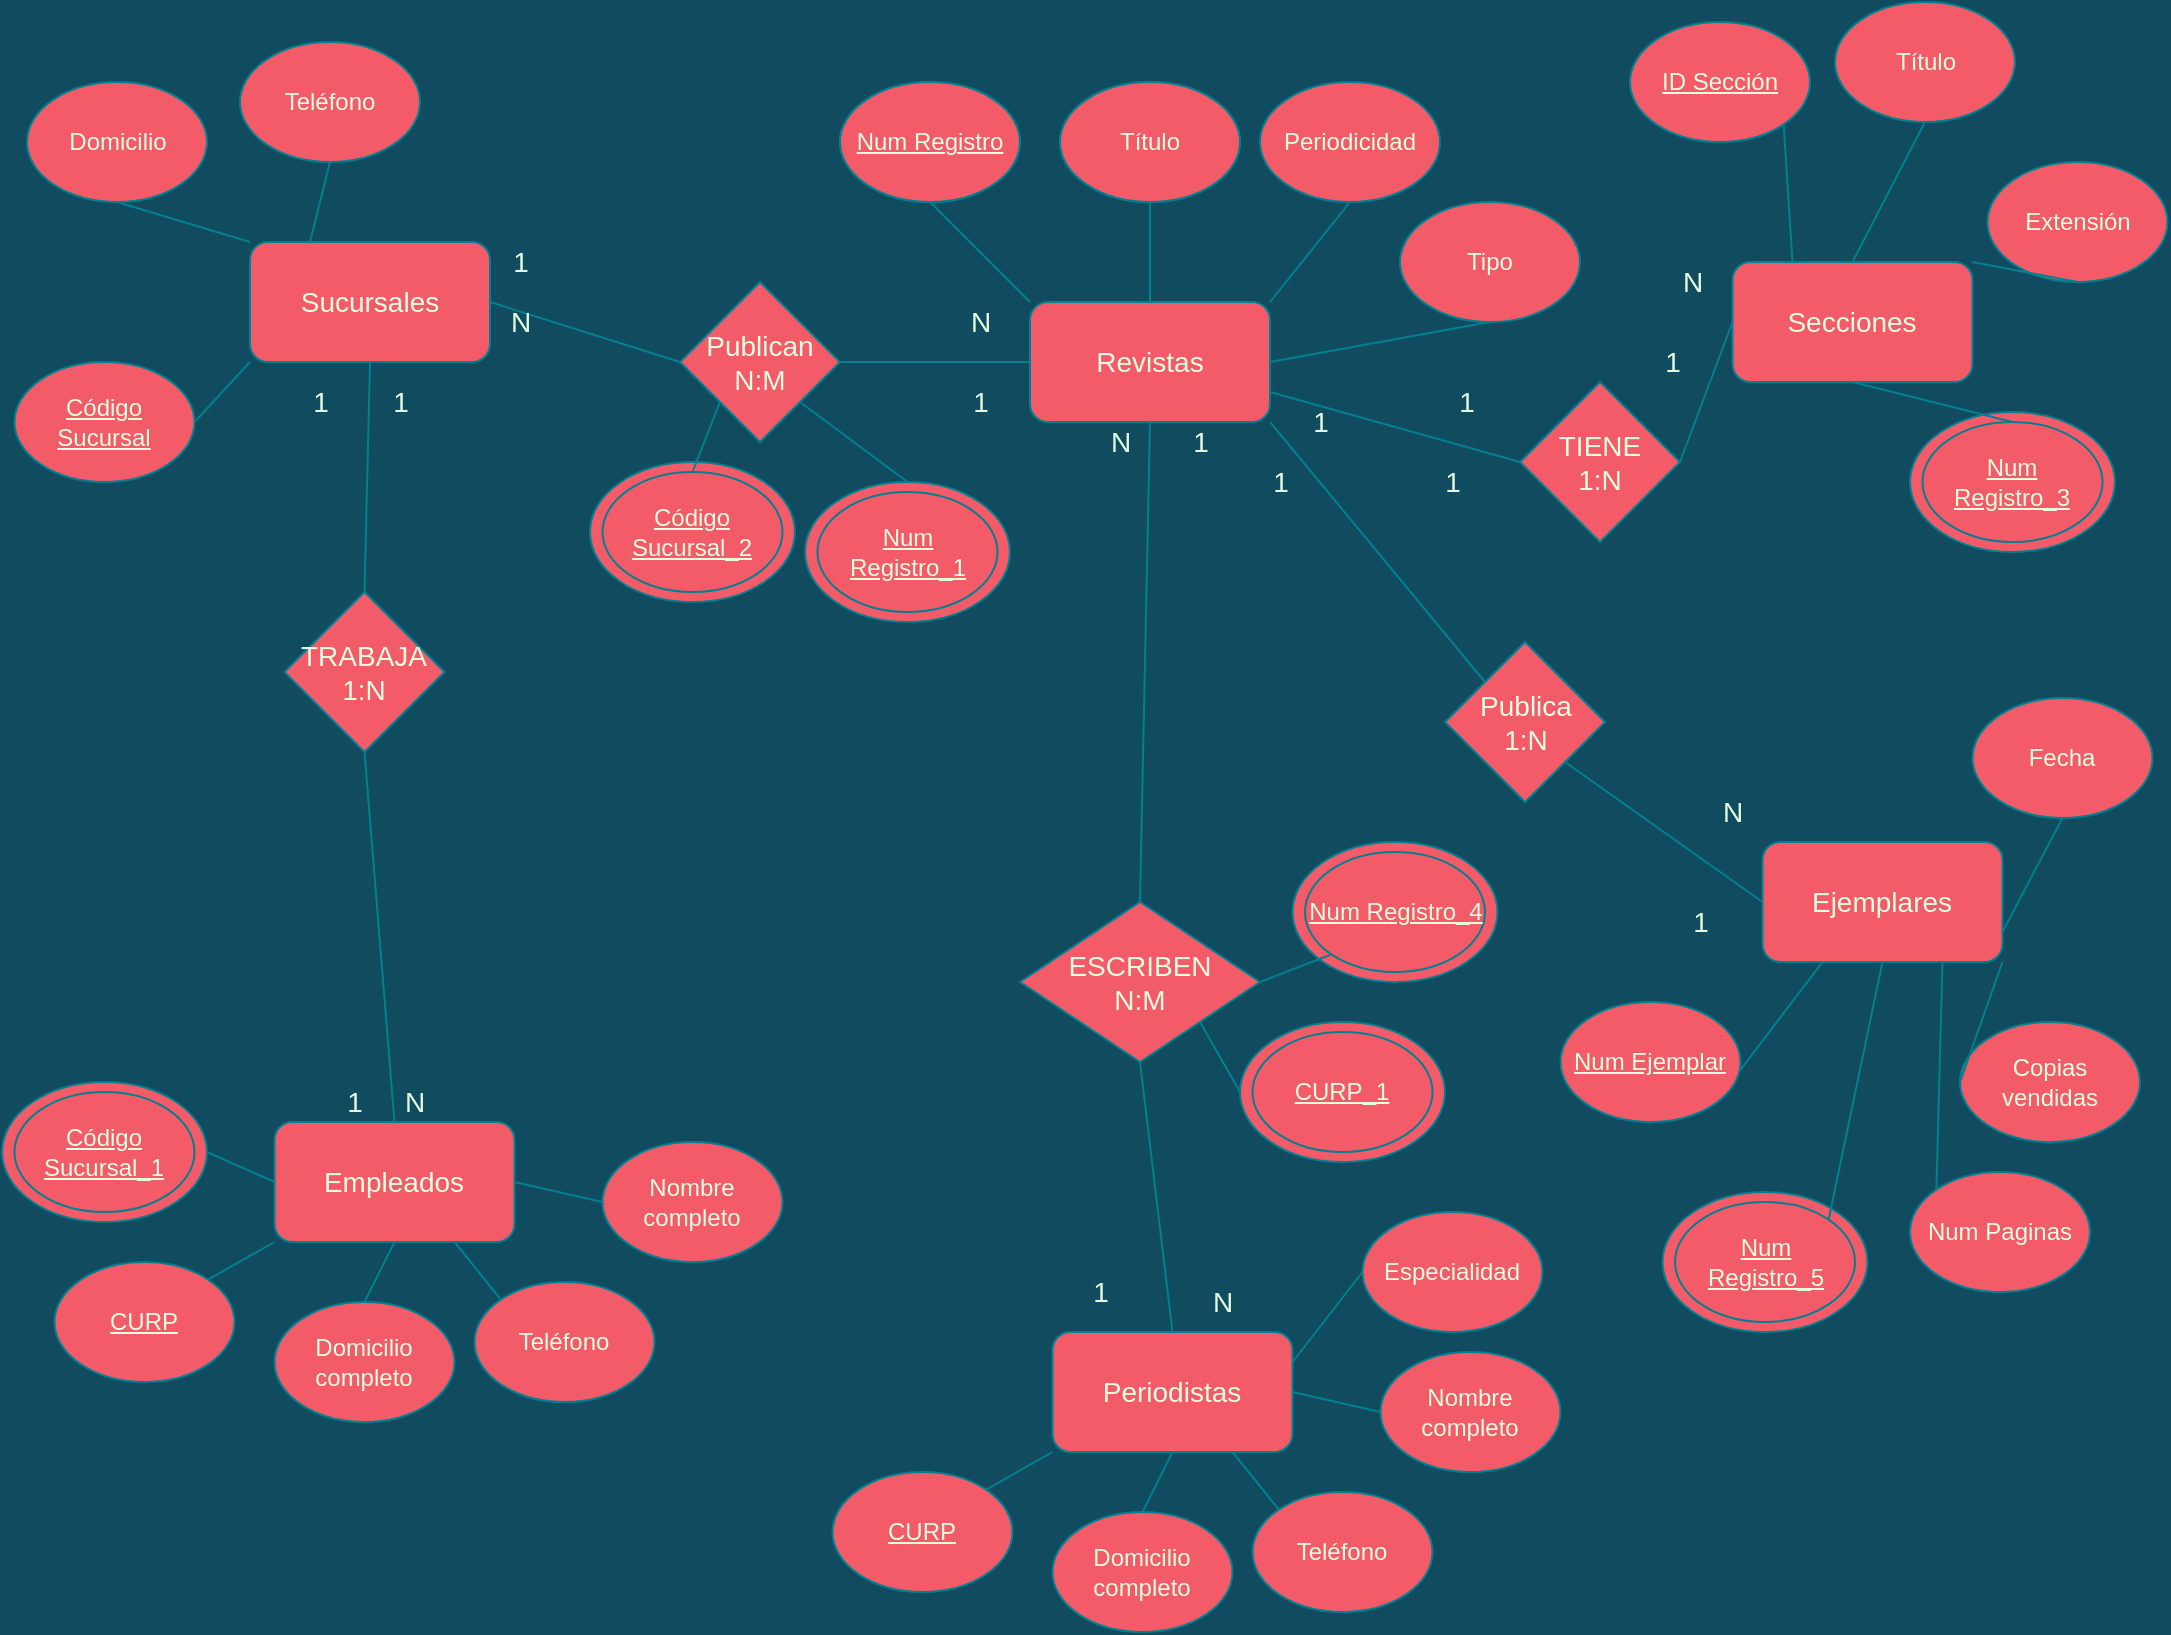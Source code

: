 <mxfile version="18.0.6" type="device"><diagram id="v_ofq_5l6EhMzVcD3pSw" name="Page-1"><mxGraphModel dx="708" dy="988" grid="0" gridSize="10" guides="1" tooltips="1" connect="1" arrows="1" fold="1" page="1" pageScale="1" pageWidth="1100" pageHeight="850" background="#114B5F" math="0" shadow="0"><root><mxCell id="0"/><mxCell id="1" parent="0"/><mxCell id="jrilUQFwjlwk8NZXgusd-9" value="&lt;font style=&quot;font-size: 14px;&quot;&gt;Sucursales&lt;br&gt;&lt;/font&gt;" style="rounded=1;whiteSpace=wrap;html=1;sketch=0;fontColor=#E4FDE1;strokeColor=#028090;fillColor=#F45B69;" parent="1" vertex="1"><mxGeometry x="135" y="140" width="120" height="60" as="geometry"/></mxCell><mxCell id="jrilUQFwjlwk8NZXgusd-10" value="Domicilio" style="ellipse;whiteSpace=wrap;html=1;rounded=0;sketch=0;fontColor=#E4FDE1;strokeColor=#028090;fillColor=#F45B69;" parent="1" vertex="1"><mxGeometry x="23.5" y="60" width="90" height="60" as="geometry"/></mxCell><mxCell id="jrilUQFwjlwk8NZXgusd-11" value="Teléfono" style="ellipse;whiteSpace=wrap;html=1;rounded=0;sketch=0;fontColor=#E4FDE1;strokeColor=#028090;fillColor=#F45B69;" parent="1" vertex="1"><mxGeometry x="130" y="40" width="90" height="60" as="geometry"/></mxCell><mxCell id="jrilUQFwjlwk8NZXgusd-12" value="&lt;u&gt;Código Sucursal&lt;/u&gt;" style="ellipse;whiteSpace=wrap;html=1;rounded=0;sketch=0;fontColor=#E4FDE1;strokeColor=#028090;fillColor=#F45B69;" parent="1" vertex="1"><mxGeometry x="17.25" y="200" width="90" height="60" as="geometry"/></mxCell><mxCell id="jrilUQFwjlwk8NZXgusd-13" value="" style="endArrow=none;html=1;rounded=1;sketch=0;fontSize=14;fontColor=#E4FDE1;strokeColor=#028090;fillColor=#F45B69;curved=0;entryX=0.5;entryY=1;entryDx=0;entryDy=0;exitX=0;exitY=0;exitDx=0;exitDy=0;labelBackgroundColor=#114B5F;" parent="1" source="jrilUQFwjlwk8NZXgusd-9" target="jrilUQFwjlwk8NZXgusd-10" edge="1"><mxGeometry width="50" height="50" relative="1" as="geometry"><mxPoint x="360" y="360" as="sourcePoint"/><mxPoint x="410" y="310" as="targetPoint"/></mxGeometry></mxCell><mxCell id="jrilUQFwjlwk8NZXgusd-14" value="" style="endArrow=none;html=1;rounded=1;sketch=0;fontSize=14;fontColor=#E4FDE1;strokeColor=#028090;fillColor=#F45B69;curved=0;entryX=0.5;entryY=1;entryDx=0;entryDy=0;exitX=0.25;exitY=0;exitDx=0;exitDy=0;labelBackgroundColor=#114B5F;" parent="1" source="jrilUQFwjlwk8NZXgusd-9" target="jrilUQFwjlwk8NZXgusd-11" edge="1"><mxGeometry width="50" height="50" relative="1" as="geometry"><mxPoint x="360" y="360" as="sourcePoint"/><mxPoint x="410" y="310" as="targetPoint"/></mxGeometry></mxCell><mxCell id="jrilUQFwjlwk8NZXgusd-15" value="" style="endArrow=none;html=1;rounded=1;sketch=0;fontSize=14;fontColor=#E4FDE1;strokeColor=#028090;fillColor=#F45B69;curved=0;entryX=1;entryY=0.5;entryDx=0;entryDy=0;exitX=0;exitY=1;exitDx=0;exitDy=0;labelBackgroundColor=#114B5F;" parent="1" source="jrilUQFwjlwk8NZXgusd-9" target="jrilUQFwjlwk8NZXgusd-12" edge="1"><mxGeometry width="50" height="50" relative="1" as="geometry"><mxPoint x="360" y="360" as="sourcePoint"/><mxPoint x="410" y="310" as="targetPoint"/></mxGeometry></mxCell><mxCell id="jrilUQFwjlwk8NZXgusd-17" value="&lt;font style=&quot;font-size: 14px;&quot;&gt;Empleados&lt;/font&gt;" style="rounded=1;whiteSpace=wrap;html=1;sketch=0;fontColor=#E4FDE1;strokeColor=#028090;fillColor=#F45B69;" parent="1" vertex="1"><mxGeometry x="147.25" y="580" width="120" height="60" as="geometry"/></mxCell><mxCell id="jrilUQFwjlwk8NZXgusd-20" value="Nombre completo" style="ellipse;whiteSpace=wrap;html=1;rounded=0;sketch=0;fontColor=#E4FDE1;strokeColor=#028090;fillColor=#F45B69;" parent="1" vertex="1"><mxGeometry x="311.25" y="590" width="90" height="60" as="geometry"/></mxCell><mxCell id="jrilUQFwjlwk8NZXgusd-21" value="&lt;u&gt;CURP&lt;/u&gt;" style="ellipse;whiteSpace=wrap;html=1;rounded=0;sketch=0;fontColor=#E4FDE1;strokeColor=#028090;fillColor=#F45B69;" parent="1" vertex="1"><mxGeometry x="37.25" y="650" width="90" height="60" as="geometry"/></mxCell><mxCell id="jrilUQFwjlwk8NZXgusd-22" value="Domicilio completo" style="ellipse;whiteSpace=wrap;html=1;rounded=0;sketch=0;fontColor=#E4FDE1;strokeColor=#028090;fillColor=#F45B69;" parent="1" vertex="1"><mxGeometry x="147.25" y="670" width="90" height="60" as="geometry"/></mxCell><mxCell id="jrilUQFwjlwk8NZXgusd-26" value="Teléfono" style="ellipse;whiteSpace=wrap;html=1;rounded=0;sketch=0;fontColor=#E4FDE1;strokeColor=#028090;fillColor=#F45B69;" parent="1" vertex="1"><mxGeometry x="247.25" y="660" width="90" height="60" as="geometry"/></mxCell><mxCell id="jrilUQFwjlwk8NZXgusd-28" value="&lt;font style=&quot;font-size: 14px;&quot;&gt;Revistas&lt;/font&gt;" style="rounded=1;whiteSpace=wrap;html=1;sketch=0;fontColor=#E4FDE1;strokeColor=#028090;fillColor=#F45B69;" parent="1" vertex="1"><mxGeometry x="525" y="170" width="120" height="60" as="geometry"/></mxCell><mxCell id="jrilUQFwjlwk8NZXgusd-29" value="Domicilio" style="ellipse;whiteSpace=wrap;html=1;rounded=0;sketch=0;fontColor=#E4FDE1;strokeColor=#028090;fillColor=#F45B69;" parent="1" vertex="1"><mxGeometry x="540" y="60" width="90" height="60" as="geometry"/></mxCell><mxCell id="jrilUQFwjlwk8NZXgusd-30" value="Periodicidad" style="ellipse;whiteSpace=wrap;html=1;rounded=0;sketch=0;fontColor=#E4FDE1;strokeColor=#028090;fillColor=#F45B69;" parent="1" vertex="1"><mxGeometry x="640" y="60" width="90" height="60" as="geometry"/></mxCell><mxCell id="jrilUQFwjlwk8NZXgusd-31" value="&lt;u&gt;Código Sucursal&lt;/u&gt;" style="ellipse;whiteSpace=wrap;html=1;rounded=0;sketch=0;fontColor=#E4FDE1;strokeColor=#028090;fillColor=#F45B69;" parent="1" vertex="1"><mxGeometry x="430" y="60" width="90" height="60" as="geometry"/></mxCell><mxCell id="jrilUQFwjlwk8NZXgusd-32" value="" style="endArrow=none;html=1;rounded=1;sketch=0;fontSize=14;fontColor=#E4FDE1;strokeColor=#028090;fillColor=#F45B69;curved=0;entryX=0.5;entryY=1;entryDx=0;entryDy=0;exitX=0.5;exitY=0;exitDx=0;exitDy=0;labelBackgroundColor=#114B5F;" parent="1" source="jrilUQFwjlwk8NZXgusd-28" target="jrilUQFwjlwk8NZXgusd-29" edge="1"><mxGeometry width="50" height="50" relative="1" as="geometry"><mxPoint x="730" y="360" as="sourcePoint"/><mxPoint x="780" y="310" as="targetPoint"/></mxGeometry></mxCell><mxCell id="jrilUQFwjlwk8NZXgusd-33" value="" style="endArrow=none;html=1;rounded=1;sketch=0;fontSize=14;fontColor=#E4FDE1;strokeColor=#028090;fillColor=#F45B69;curved=0;entryX=0.5;entryY=1;entryDx=0;entryDy=0;exitX=1;exitY=0;exitDx=0;exitDy=0;labelBackgroundColor=#114B5F;" parent="1" source="jrilUQFwjlwk8NZXgusd-28" target="jrilUQFwjlwk8NZXgusd-30" edge="1"><mxGeometry width="50" height="50" relative="1" as="geometry"><mxPoint x="730" y="360" as="sourcePoint"/><mxPoint x="780" y="310" as="targetPoint"/></mxGeometry></mxCell><mxCell id="jrilUQFwjlwk8NZXgusd-34" value="" style="endArrow=none;html=1;rounded=1;sketch=0;fontSize=14;fontColor=#E4FDE1;strokeColor=#028090;fillColor=#F45B69;curved=0;entryX=0.5;entryY=1;entryDx=0;entryDy=0;exitX=0;exitY=0;exitDx=0;exitDy=0;labelBackgroundColor=#114B5F;" parent="1" source="jrilUQFwjlwk8NZXgusd-28" target="jrilUQFwjlwk8NZXgusd-31" edge="1"><mxGeometry width="50" height="50" relative="1" as="geometry"><mxPoint x="730" y="360" as="sourcePoint"/><mxPoint x="780" y="310" as="targetPoint"/></mxGeometry></mxCell><mxCell id="jrilUQFwjlwk8NZXgusd-35" value="&lt;u&gt;Num Registro&lt;/u&gt;" style="ellipse;whiteSpace=wrap;html=1;rounded=0;sketch=0;fontColor=#E4FDE1;strokeColor=#028090;fillColor=#F45B69;" parent="1" vertex="1"><mxGeometry x="430" y="60" width="90" height="60" as="geometry"/></mxCell><mxCell id="jrilUQFwjlwk8NZXgusd-36" value="Título" style="ellipse;whiteSpace=wrap;html=1;rounded=0;sketch=0;fontColor=#E4FDE1;strokeColor=#028090;fillColor=#F45B69;" parent="1" vertex="1"><mxGeometry x="540" y="60" width="90" height="60" as="geometry"/></mxCell><mxCell id="jrilUQFwjlwk8NZXgusd-37" value="Tipo" style="ellipse;whiteSpace=wrap;html=1;rounded=0;sketch=0;fontColor=#E4FDE1;strokeColor=#028090;fillColor=#F45B69;" parent="1" vertex="1"><mxGeometry x="710" y="120" width="90" height="60" as="geometry"/></mxCell><mxCell id="jrilUQFwjlwk8NZXgusd-38" value="" style="endArrow=none;html=1;rounded=1;sketch=0;fontSize=14;fontColor=#E4FDE1;strokeColor=#028090;fillColor=#F45B69;curved=0;entryX=0.5;entryY=1;entryDx=0;entryDy=0;exitX=1;exitY=0.5;exitDx=0;exitDy=0;labelBackgroundColor=#114B5F;" parent="1" source="jrilUQFwjlwk8NZXgusd-28" target="jrilUQFwjlwk8NZXgusd-37" edge="1"><mxGeometry width="50" height="50" relative="1" as="geometry"><mxPoint x="715" y="240" as="sourcePoint"/><mxPoint x="850" y="380" as="targetPoint"/></mxGeometry></mxCell><mxCell id="jrilUQFwjlwk8NZXgusd-39" value="" style="ellipse;whiteSpace=wrap;html=1;rounded=0;sketch=0;fontSize=14;fontColor=#E4FDE1;strokeColor=#028090;fillColor=#F45B69;" parent="1" vertex="1"><mxGeometry x="11" y="560" width="102.5" height="70" as="geometry"/></mxCell><mxCell id="jrilUQFwjlwk8NZXgusd-27" value="&lt;u&gt;Código Sucursal_1&lt;/u&gt;" style="ellipse;whiteSpace=wrap;html=1;rounded=0;sketch=0;fontColor=#E4FDE1;strokeColor=#028090;fillColor=#F45B69;" parent="1" vertex="1"><mxGeometry x="17.25" y="565" width="90" height="60" as="geometry"/></mxCell><mxCell id="jrilUQFwjlwk8NZXgusd-40" value="" style="endArrow=none;html=1;rounded=1;sketch=0;fontSize=14;fontColor=#E4FDE1;strokeColor=#028090;fillColor=#F45B69;curved=0;entryX=0.5;entryY=1;entryDx=0;entryDy=0;exitX=0.5;exitY=0;exitDx=0;exitDy=0;startArrow=none;labelBackgroundColor=#114B5F;" parent="1" source="jrilUQFwjlwk8NZXgusd-128" target="jrilUQFwjlwk8NZXgusd-9" edge="1"><mxGeometry width="50" height="50" relative="1" as="geometry"><mxPoint x="220" y="310" as="sourcePoint"/><mxPoint x="410" y="370" as="targetPoint"/></mxGeometry></mxCell><mxCell id="jrilUQFwjlwk8NZXgusd-50" value="" style="endArrow=none;html=1;rounded=1;sketch=0;fontSize=14;fontColor=#E4FDE1;strokeColor=#028090;fillColor=#F45B69;curved=0;entryX=1;entryY=0.5;entryDx=0;entryDy=0;exitX=0;exitY=0.5;exitDx=0;exitDy=0;startArrow=none;labelBackgroundColor=#114B5F;" parent="1" source="jrilUQFwjlwk8NZXgusd-129" target="jrilUQFwjlwk8NZXgusd-9" edge="1"><mxGeometry width="50" height="50" relative="1" as="geometry"><mxPoint x="360" y="200" as="sourcePoint"/><mxPoint x="390" y="105" as="targetPoint"/></mxGeometry></mxCell><mxCell id="jrilUQFwjlwk8NZXgusd-52" value="" style="endArrow=none;html=1;rounded=1;sketch=0;fontSize=14;fontColor=#E4FDE1;strokeColor=#028090;fillColor=#F45B69;curved=0;entryX=0.5;entryY=1;entryDx=0;entryDy=0;exitX=0;exitY=0.5;exitDx=0;exitDy=0;startArrow=none;labelBackgroundColor=#114B5F;" parent="1" source="jrilUQFwjlwk8NZXgusd-146" target="jrilUQFwjlwk8NZXgusd-28" edge="1"><mxGeometry width="50" height="50" relative="1" as="geometry"><mxPoint x="625" y="350.0" as="sourcePoint"/><mxPoint x="480.0" y="385" as="targetPoint"/></mxGeometry></mxCell><mxCell id="jrilUQFwjlwk8NZXgusd-63" value="" style="endArrow=none;html=1;rounded=1;sketch=0;fontSize=14;fontColor=#E4FDE1;strokeColor=#028090;fillColor=#F45B69;curved=0;exitX=1;exitY=0.5;exitDx=0;exitDy=0;entryX=0;entryY=0.5;entryDx=0;entryDy=0;labelBackgroundColor=#114B5F;" parent="1" source="jrilUQFwjlwk8NZXgusd-39" target="jrilUQFwjlwk8NZXgusd-17" edge="1"><mxGeometry width="50" height="50" relative="1" as="geometry"><mxPoint x="347.25" y="580" as="sourcePoint"/><mxPoint x="397.25" y="530" as="targetPoint"/></mxGeometry></mxCell><mxCell id="jrilUQFwjlwk8NZXgusd-64" value="" style="endArrow=none;html=1;rounded=1;sketch=0;fontSize=14;fontColor=#E4FDE1;strokeColor=#028090;fillColor=#F45B69;curved=0;entryX=0;entryY=1;entryDx=0;entryDy=0;exitX=1;exitY=0;exitDx=0;exitDy=0;labelBackgroundColor=#114B5F;" parent="1" source="jrilUQFwjlwk8NZXgusd-21" target="jrilUQFwjlwk8NZXgusd-17" edge="1"><mxGeometry width="50" height="50" relative="1" as="geometry"><mxPoint x="347.25" y="580" as="sourcePoint"/><mxPoint x="397.25" y="530" as="targetPoint"/></mxGeometry></mxCell><mxCell id="jrilUQFwjlwk8NZXgusd-65" value="" style="endArrow=none;html=1;rounded=1;sketch=0;fontSize=14;fontColor=#E4FDE1;strokeColor=#028090;fillColor=#F45B69;curved=0;entryX=0.5;entryY=1;entryDx=0;entryDy=0;exitX=0.5;exitY=0;exitDx=0;exitDy=0;labelBackgroundColor=#114B5F;" parent="1" source="jrilUQFwjlwk8NZXgusd-22" target="jrilUQFwjlwk8NZXgusd-17" edge="1"><mxGeometry width="50" height="50" relative="1" as="geometry"><mxPoint x="347.25" y="580" as="sourcePoint"/><mxPoint x="397.25" y="530" as="targetPoint"/></mxGeometry></mxCell><mxCell id="jrilUQFwjlwk8NZXgusd-66" value="" style="endArrow=none;html=1;rounded=1;sketch=0;fontSize=14;fontColor=#E4FDE1;strokeColor=#028090;fillColor=#F45B69;curved=0;entryX=1;entryY=0.5;entryDx=0;entryDy=0;exitX=0;exitY=0.5;exitDx=0;exitDy=0;labelBackgroundColor=#114B5F;" parent="1" source="jrilUQFwjlwk8NZXgusd-20" target="jrilUQFwjlwk8NZXgusd-17" edge="1"><mxGeometry width="50" height="50" relative="1" as="geometry"><mxPoint x="347.25" y="580" as="sourcePoint"/><mxPoint x="397.25" y="530" as="targetPoint"/></mxGeometry></mxCell><mxCell id="jrilUQFwjlwk8NZXgusd-67" value="" style="endArrow=none;html=1;rounded=1;sketch=0;fontSize=14;fontColor=#E4FDE1;strokeColor=#028090;fillColor=#F45B69;curved=0;exitX=0.75;exitY=1;exitDx=0;exitDy=0;entryX=0;entryY=0;entryDx=0;entryDy=0;labelBackgroundColor=#114B5F;" parent="1" source="jrilUQFwjlwk8NZXgusd-17" target="jrilUQFwjlwk8NZXgusd-26" edge="1"><mxGeometry width="50" height="50" relative="1" as="geometry"><mxPoint x="347.25" y="580" as="sourcePoint"/><mxPoint x="397.25" y="530" as="targetPoint"/></mxGeometry></mxCell><mxCell id="jrilUQFwjlwk8NZXgusd-68" value="&lt;font style=&quot;font-size: 14px;&quot;&gt;Periodistas&lt;/font&gt;" style="rounded=1;whiteSpace=wrap;html=1;sketch=0;fontColor=#E4FDE1;strokeColor=#028090;fillColor=#F45B69;" parent="1" vertex="1"><mxGeometry x="536.25" y="685" width="120" height="60" as="geometry"/></mxCell><mxCell id="jrilUQFwjlwk8NZXgusd-69" value="Nombre completo" style="ellipse;whiteSpace=wrap;html=1;rounded=0;sketch=0;fontColor=#E4FDE1;strokeColor=#028090;fillColor=#F45B69;" parent="1" vertex="1"><mxGeometry x="700.25" y="695" width="90" height="60" as="geometry"/></mxCell><mxCell id="jrilUQFwjlwk8NZXgusd-70" value="&lt;u&gt;CURP&lt;/u&gt;" style="ellipse;whiteSpace=wrap;html=1;rounded=0;sketch=0;fontColor=#E4FDE1;strokeColor=#028090;fillColor=#F45B69;" parent="1" vertex="1"><mxGeometry x="426.25" y="755" width="90" height="60" as="geometry"/></mxCell><mxCell id="jrilUQFwjlwk8NZXgusd-71" value="Domicilio completo" style="ellipse;whiteSpace=wrap;html=1;rounded=0;sketch=0;fontColor=#E4FDE1;strokeColor=#028090;fillColor=#F45B69;" parent="1" vertex="1"><mxGeometry x="536.25" y="775" width="90" height="60" as="geometry"/></mxCell><mxCell id="jrilUQFwjlwk8NZXgusd-72" value="Teléfono" style="ellipse;whiteSpace=wrap;html=1;rounded=0;sketch=0;fontColor=#E4FDE1;strokeColor=#028090;fillColor=#F45B69;" parent="1" vertex="1"><mxGeometry x="636.25" y="765" width="90" height="60" as="geometry"/></mxCell><mxCell id="jrilUQFwjlwk8NZXgusd-76" value="" style="endArrow=none;html=1;rounded=1;sketch=0;fontSize=14;fontColor=#E4FDE1;strokeColor=#028090;fillColor=#F45B69;curved=0;entryX=0;entryY=1;entryDx=0;entryDy=0;exitX=1;exitY=0;exitDx=0;exitDy=0;labelBackgroundColor=#114B5F;" parent="1" source="jrilUQFwjlwk8NZXgusd-70" target="jrilUQFwjlwk8NZXgusd-68" edge="1"><mxGeometry width="50" height="50" relative="1" as="geometry"><mxPoint x="736.25" y="685" as="sourcePoint"/><mxPoint x="786.25" y="635" as="targetPoint"/></mxGeometry></mxCell><mxCell id="jrilUQFwjlwk8NZXgusd-77" value="" style="endArrow=none;html=1;rounded=1;sketch=0;fontSize=14;fontColor=#E4FDE1;strokeColor=#028090;fillColor=#F45B69;curved=0;entryX=0.5;entryY=1;entryDx=0;entryDy=0;exitX=0.5;exitY=0;exitDx=0;exitDy=0;labelBackgroundColor=#114B5F;" parent="1" source="jrilUQFwjlwk8NZXgusd-71" target="jrilUQFwjlwk8NZXgusd-68" edge="1"><mxGeometry width="50" height="50" relative="1" as="geometry"><mxPoint x="736.25" y="685" as="sourcePoint"/><mxPoint x="786.25" y="635" as="targetPoint"/></mxGeometry></mxCell><mxCell id="jrilUQFwjlwk8NZXgusd-78" value="" style="endArrow=none;html=1;rounded=1;sketch=0;fontSize=14;fontColor=#E4FDE1;strokeColor=#028090;fillColor=#F45B69;curved=0;entryX=1;entryY=0.5;entryDx=0;entryDy=0;exitX=0;exitY=0.5;exitDx=0;exitDy=0;labelBackgroundColor=#114B5F;" parent="1" source="jrilUQFwjlwk8NZXgusd-69" target="jrilUQFwjlwk8NZXgusd-68" edge="1"><mxGeometry width="50" height="50" relative="1" as="geometry"><mxPoint x="736.25" y="685" as="sourcePoint"/><mxPoint x="786.25" y="635" as="targetPoint"/></mxGeometry></mxCell><mxCell id="jrilUQFwjlwk8NZXgusd-79" value="" style="endArrow=none;html=1;rounded=1;sketch=0;fontSize=14;fontColor=#E4FDE1;strokeColor=#028090;fillColor=#F45B69;curved=0;exitX=0.75;exitY=1;exitDx=0;exitDy=0;entryX=0;entryY=0;entryDx=0;entryDy=0;labelBackgroundColor=#114B5F;" parent="1" source="jrilUQFwjlwk8NZXgusd-68" target="jrilUQFwjlwk8NZXgusd-72" edge="1"><mxGeometry width="50" height="50" relative="1" as="geometry"><mxPoint x="736.25" y="685" as="sourcePoint"/><mxPoint x="786.25" y="635" as="targetPoint"/></mxGeometry></mxCell><mxCell id="jrilUQFwjlwk8NZXgusd-80" value="" style="endArrow=none;html=1;rounded=1;sketch=0;fontSize=14;fontColor=#E4FDE1;strokeColor=#028090;fillColor=#F45B69;curved=0;entryX=1;entryY=0.5;entryDx=0;entryDy=0;exitX=0.5;exitY=0;exitDx=0;exitDy=0;labelBackgroundColor=#114B5F;" parent="1" source="jrilUQFwjlwk8NZXgusd-68" target="jrilUQFwjlwk8NZXgusd-146" edge="1"><mxGeometry width="50" height="50" relative="1" as="geometry"><mxPoint x="696.25" y="490" as="sourcePoint"/><mxPoint x="625" y="370.0" as="targetPoint"/></mxGeometry></mxCell><mxCell id="jrilUQFwjlwk8NZXgusd-81" value="" style="endArrow=none;html=1;rounded=1;sketch=0;fontSize=14;fontColor=#E4FDE1;strokeColor=#028090;fillColor=#F45B69;curved=0;entryX=1;entryY=0.5;entryDx=0;entryDy=0;exitX=0;exitY=0.5;exitDx=0;exitDy=0;labelBackgroundColor=#114B5F;" parent="1" source="jrilUQFwjlwk8NZXgusd-28" target="jrilUQFwjlwk8NZXgusd-129" edge="1"><mxGeometry width="50" height="50" relative="1" as="geometry"><mxPoint x="525.0" y="200" as="sourcePoint"/><mxPoint x="440" y="200" as="targetPoint"/></mxGeometry></mxCell><mxCell id="jrilUQFwjlwk8NZXgusd-82" value="" style="endArrow=none;html=1;rounded=1;sketch=0;fontSize=14;fontColor=#E4FDE1;strokeColor=#028090;fillColor=#F45B69;curved=0;entryX=0.5;entryY=1;entryDx=0;entryDy=0;exitX=0.5;exitY=0;exitDx=0;exitDy=0;labelBackgroundColor=#114B5F;" parent="1" source="jrilUQFwjlwk8NZXgusd-17" target="jrilUQFwjlwk8NZXgusd-128" edge="1"><mxGeometry width="50" height="50" relative="1" as="geometry"><mxPoint x="220" y="420" as="sourcePoint"/><mxPoint x="220" y="330" as="targetPoint"/></mxGeometry></mxCell><mxCell id="jrilUQFwjlwk8NZXgusd-83" value="Especialidad" style="ellipse;whiteSpace=wrap;html=1;rounded=0;sketch=0;fontColor=#E4FDE1;strokeColor=#028090;fillColor=#F45B69;" parent="1" vertex="1"><mxGeometry x="691.25" y="625" width="90" height="60" as="geometry"/></mxCell><mxCell id="jrilUQFwjlwk8NZXgusd-84" value="" style="endArrow=none;html=1;rounded=1;sketch=0;fontSize=14;fontColor=#E4FDE1;strokeColor=#028090;fillColor=#F45B69;curved=0;entryX=1;entryY=0.25;entryDx=0;entryDy=0;exitX=0;exitY=0.5;exitDx=0;exitDy=0;labelBackgroundColor=#114B5F;" parent="1" source="jrilUQFwjlwk8NZXgusd-83" target="jrilUQFwjlwk8NZXgusd-68" edge="1"><mxGeometry width="50" height="50" relative="1" as="geometry"><mxPoint x="780" y="615" as="sourcePoint"/><mxPoint x="700.0" y="645" as="targetPoint"/></mxGeometry></mxCell><mxCell id="jrilUQFwjlwk8NZXgusd-85" value="&lt;font style=&quot;font-size: 14px;&quot;&gt;Secciones&lt;/font&gt;" style="rounded=1;whiteSpace=wrap;html=1;sketch=0;fontColor=#E4FDE1;strokeColor=#028090;fillColor=#F45B69;" parent="1" vertex="1"><mxGeometry x="876.25" y="150" width="120" height="60" as="geometry"/></mxCell><mxCell id="jrilUQFwjlwk8NZXgusd-87" value="Extensión" style="ellipse;whiteSpace=wrap;html=1;rounded=0;sketch=0;fontColor=#E4FDE1;strokeColor=#028090;fillColor=#F45B69;" parent="1" vertex="1"><mxGeometry x="1003.75" y="100" width="90" height="60" as="geometry"/></mxCell><mxCell id="jrilUQFwjlwk8NZXgusd-88" value="" style="endArrow=none;html=1;rounded=1;sketch=0;fontSize=14;fontColor=#E4FDE1;strokeColor=#028090;fillColor=#F45B69;curved=0;entryX=0.5;entryY=1;entryDx=0;entryDy=0;exitX=0.5;exitY=0;exitDx=0;exitDy=0;labelBackgroundColor=#114B5F;" parent="1" source="jrilUQFwjlwk8NZXgusd-85" target="jrilUQFwjlwk8NZXgusd-91" edge="1"><mxGeometry width="50" height="50" relative="1" as="geometry"><mxPoint x="1086.25" y="270" as="sourcePoint"/><mxPoint x="991.25" y="110" as="targetPoint"/></mxGeometry></mxCell><mxCell id="jrilUQFwjlwk8NZXgusd-89" value="" style="endArrow=none;html=1;rounded=1;sketch=0;fontSize=14;fontColor=#E4FDE1;strokeColor=#028090;fillColor=#F45B69;curved=0;entryX=0.5;entryY=1;entryDx=0;entryDy=0;exitX=1;exitY=0;exitDx=0;exitDy=0;labelBackgroundColor=#114B5F;" parent="1" source="jrilUQFwjlwk8NZXgusd-85" target="jrilUQFwjlwk8NZXgusd-87" edge="1"><mxGeometry width="50" height="50" relative="1" as="geometry"><mxPoint x="1086.25" y="270" as="sourcePoint"/><mxPoint x="1136.25" y="220" as="targetPoint"/></mxGeometry></mxCell><mxCell id="jrilUQFwjlwk8NZXgusd-90" value="" style="endArrow=none;html=1;rounded=1;sketch=0;fontSize=14;fontColor=#E4FDE1;strokeColor=#028090;fillColor=#F45B69;curved=0;entryX=1;entryY=1;entryDx=0;entryDy=0;exitX=0.25;exitY=0;exitDx=0;exitDy=0;labelBackgroundColor=#114B5F;" parent="1" source="jrilUQFwjlwk8NZXgusd-85" target="jrilUQFwjlwk8NZXgusd-95" edge="1"><mxGeometry width="50" height="50" relative="1" as="geometry"><mxPoint x="1086.25" y="270" as="sourcePoint"/><mxPoint x="831.25" y="30" as="targetPoint"/></mxGeometry></mxCell><mxCell id="jrilUQFwjlwk8NZXgusd-91" value="Título" style="ellipse;whiteSpace=wrap;html=1;rounded=0;sketch=0;fontColor=#E4FDE1;strokeColor=#028090;fillColor=#F45B69;" parent="1" vertex="1"><mxGeometry x="927.5" y="20" width="90" height="60" as="geometry"/></mxCell><mxCell id="jrilUQFwjlwk8NZXgusd-94" value="" style="endArrow=none;html=1;rounded=1;sketch=0;fontSize=14;fontColor=#E4FDE1;strokeColor=#028090;fillColor=#F45B69;curved=0;entryX=1;entryY=0.75;entryDx=0;entryDy=0;exitX=0.5;exitY=1;exitDx=0;exitDy=0;startArrow=none;labelBackgroundColor=#114B5F;" parent="1" source="jrilUQFwjlwk8NZXgusd-155" target="jrilUQFwjlwk8NZXgusd-28" edge="1"><mxGeometry width="50" height="50" relative="1" as="geometry"><mxPoint x="810.25" y="230" as="sourcePoint"/><mxPoint x="900.0" y="180" as="targetPoint"/></mxGeometry></mxCell><mxCell id="jrilUQFwjlwk8NZXgusd-95" value="&lt;u&gt;ID Sección&lt;/u&gt;" style="ellipse;whiteSpace=wrap;html=1;rounded=0;sketch=0;fontColor=#E4FDE1;strokeColor=#028090;fillColor=#F45B69;" parent="1" vertex="1"><mxGeometry x="825" y="30" width="90" height="60" as="geometry"/></mxCell><mxCell id="jrilUQFwjlwk8NZXgusd-97" value="" style="endArrow=none;html=1;rounded=1;sketch=0;fontSize=14;fontColor=#E4FDE1;strokeColor=#028090;fillColor=#F45B69;curved=0;entryX=0.5;entryY=0;entryDx=0;entryDy=0;exitX=0;exitY=0.5;exitDx=0;exitDy=0;labelBackgroundColor=#114B5F;" parent="1" source="jrilUQFwjlwk8NZXgusd-85" target="jrilUQFwjlwk8NZXgusd-155" edge="1"><mxGeometry width="50" height="50" relative="1" as="geometry"><mxPoint x="1020" y="260" as="sourcePoint"/><mxPoint x="880.25" y="240" as="targetPoint"/></mxGeometry></mxCell><mxCell id="jrilUQFwjlwk8NZXgusd-98" value="1" style="text;html=1;align=center;verticalAlign=middle;resizable=0;points=[];autosize=1;strokeColor=none;fillColor=none;fontSize=14;fontColor=#E4FDE1;" parent="1" vertex="1"><mxGeometry x="200" y="210" width="20" height="20" as="geometry"/></mxCell><mxCell id="jrilUQFwjlwk8NZXgusd-99" value="N" style="text;html=1;align=center;verticalAlign=middle;resizable=0;points=[];autosize=1;strokeColor=none;fillColor=none;fontSize=14;fontColor=#E4FDE1;" parent="1" vertex="1"><mxGeometry x="202.25" y="560" width="30" height="20" as="geometry"/></mxCell><mxCell id="jrilUQFwjlwk8NZXgusd-100" value="1" style="text;html=1;align=center;verticalAlign=middle;resizable=0;points=[];autosize=1;strokeColor=none;fillColor=none;fontSize=14;fontColor=#E4FDE1;" parent="1" vertex="1"><mxGeometry x="177.25" y="560" width="20" height="20" as="geometry"/></mxCell><mxCell id="jrilUQFwjlwk8NZXgusd-101" value="1" style="text;html=1;align=center;verticalAlign=middle;resizable=0;points=[];autosize=1;strokeColor=none;fillColor=none;fontSize=14;fontColor=#E4FDE1;" parent="1" vertex="1"><mxGeometry x="160" y="210" width="20" height="20" as="geometry"/></mxCell><mxCell id="jrilUQFwjlwk8NZXgusd-102" value="1" style="text;html=1;align=center;verticalAlign=middle;resizable=0;points=[];autosize=1;strokeColor=none;fillColor=none;fontSize=14;fontColor=#E4FDE1;" parent="1" vertex="1"><mxGeometry x="260" y="140" width="20" height="20" as="geometry"/></mxCell><mxCell id="jrilUQFwjlwk8NZXgusd-103" value="N&lt;br&gt;" style="text;html=1;align=center;verticalAlign=middle;resizable=0;points=[];autosize=1;strokeColor=none;fillColor=none;fontSize=14;fontColor=#E4FDE1;" parent="1" vertex="1"><mxGeometry x="485" y="170" width="30" height="20" as="geometry"/></mxCell><mxCell id="jrilUQFwjlwk8NZXgusd-104" value="1" style="text;html=1;align=center;verticalAlign=middle;resizable=0;points=[];autosize=1;strokeColor=none;fillColor=none;fontSize=14;fontColor=#E4FDE1;" parent="1" vertex="1"><mxGeometry x="490" y="210" width="20" height="20" as="geometry"/></mxCell><mxCell id="jrilUQFwjlwk8NZXgusd-105" value="N" style="text;html=1;align=center;verticalAlign=middle;resizable=0;points=[];autosize=1;strokeColor=none;fillColor=none;fontSize=14;fontColor=#E4FDE1;" parent="1" vertex="1"><mxGeometry x="255" y="170" width="30" height="20" as="geometry"/></mxCell><mxCell id="jrilUQFwjlwk8NZXgusd-106" value="1" style="text;html=1;align=center;verticalAlign=middle;resizable=0;points=[];autosize=1;strokeColor=none;fillColor=none;fontSize=14;fontColor=#E4FDE1;" parent="1" vertex="1"><mxGeometry x="600" y="230" width="20" height="20" as="geometry"/></mxCell><mxCell id="jrilUQFwjlwk8NZXgusd-107" value="N" style="text;html=1;align=center;verticalAlign=middle;resizable=0;points=[];autosize=1;strokeColor=none;fillColor=none;fontSize=14;fontColor=#E4FDE1;" parent="1" vertex="1"><mxGeometry x="606.25" y="660" width="30" height="20" as="geometry"/></mxCell><mxCell id="jrilUQFwjlwk8NZXgusd-108" value="1" style="text;html=1;align=center;verticalAlign=middle;resizable=0;points=[];autosize=1;strokeColor=none;fillColor=none;fontSize=14;fontColor=#E4FDE1;" parent="1" vertex="1"><mxGeometry x="550" y="655" width="20" height="20" as="geometry"/></mxCell><mxCell id="jrilUQFwjlwk8NZXgusd-109" value="N" style="text;html=1;align=center;verticalAlign=middle;resizable=0;points=[];autosize=1;strokeColor=none;fillColor=none;fontSize=14;fontColor=#E4FDE1;" parent="1" vertex="1"><mxGeometry x="555" y="230" width="30" height="20" as="geometry"/></mxCell><mxCell id="jrilUQFwjlwk8NZXgusd-110" value="1" style="text;html=1;align=center;verticalAlign=middle;resizable=0;points=[];autosize=1;strokeColor=none;fillColor=none;fontSize=14;fontColor=#E4FDE1;" parent="1" vertex="1"><mxGeometry x="732.5" y="210" width="20" height="20" as="geometry"/></mxCell><mxCell id="jrilUQFwjlwk8NZXgusd-111" value="N" style="text;html=1;align=center;verticalAlign=middle;resizable=0;points=[];autosize=1;strokeColor=none;fillColor=none;fontSize=14;fontColor=#E4FDE1;" parent="1" vertex="1"><mxGeometry x="841.25" y="150" width="30" height="20" as="geometry"/></mxCell><mxCell id="jrilUQFwjlwk8NZXgusd-112" value="1" style="text;html=1;align=center;verticalAlign=middle;resizable=0;points=[];autosize=1;strokeColor=none;fillColor=none;fontSize=14;fontColor=#E4FDE1;" parent="1" vertex="1"><mxGeometry x="836.25" y="190" width="20" height="20" as="geometry"/></mxCell><mxCell id="jrilUQFwjlwk8NZXgusd-113" value="&lt;font style=&quot;font-size: 14px;&quot;&gt;Ejemplares&lt;/font&gt;" style="rounded=1;whiteSpace=wrap;html=1;sketch=0;fontColor=#E4FDE1;strokeColor=#028090;fillColor=#F45B69;" parent="1" vertex="1"><mxGeometry x="891.25" y="440" width="120" height="60" as="geometry"/></mxCell><mxCell id="jrilUQFwjlwk8NZXgusd-114" value="Fecha" style="ellipse;whiteSpace=wrap;html=1;rounded=0;sketch=0;fontColor=#E4FDE1;strokeColor=#028090;fillColor=#F45B69;" parent="1" vertex="1"><mxGeometry x="996.25" y="368" width="90" height="60" as="geometry"/></mxCell><mxCell id="jrilUQFwjlwk8NZXgusd-115" value="Copias&lt;br&gt;vendidas" style="ellipse;whiteSpace=wrap;html=1;rounded=0;sketch=0;fontColor=#E4FDE1;strokeColor=#028090;fillColor=#F45B69;" parent="1" vertex="1"><mxGeometry x="990" y="530" width="90" height="60" as="geometry"/></mxCell><mxCell id="jrilUQFwjlwk8NZXgusd-116" value="" style="endArrow=none;html=1;rounded=1;sketch=0;fontSize=14;fontColor=#E4FDE1;strokeColor=#028090;fillColor=#F45B69;curved=0;entryX=0.5;entryY=1;entryDx=0;entryDy=0;exitX=1;exitY=0.75;exitDx=0;exitDy=0;labelBackgroundColor=#114B5F;" parent="1" source="jrilUQFwjlwk8NZXgusd-113" target="jrilUQFwjlwk8NZXgusd-114" edge="1"><mxGeometry width="50" height="50" relative="1" as="geometry"><mxPoint x="1425" y="560" as="sourcePoint"/><mxPoint x="1475" y="510" as="targetPoint"/></mxGeometry></mxCell><mxCell id="jrilUQFwjlwk8NZXgusd-117" value="" style="endArrow=none;html=1;rounded=1;sketch=0;fontSize=14;fontColor=#E4FDE1;strokeColor=#028090;fillColor=#F45B69;curved=0;entryX=0;entryY=0.5;entryDx=0;entryDy=0;exitX=1;exitY=1;exitDx=0;exitDy=0;labelBackgroundColor=#114B5F;" parent="1" source="jrilUQFwjlwk8NZXgusd-113" target="jrilUQFwjlwk8NZXgusd-115" edge="1"><mxGeometry width="50" height="50" relative="1" as="geometry"><mxPoint x="1425" y="560" as="sourcePoint"/><mxPoint x="1475" y="510" as="targetPoint"/></mxGeometry></mxCell><mxCell id="jrilUQFwjlwk8NZXgusd-118" value="" style="endArrow=none;html=1;rounded=1;sketch=0;fontSize=14;fontColor=#E4FDE1;strokeColor=#028090;fillColor=#F45B69;curved=0;entryX=1;entryY=1;entryDx=0;entryDy=0;exitX=0.25;exitY=1;exitDx=0;exitDy=0;labelBackgroundColor=#114B5F;" parent="1" source="jrilUQFwjlwk8NZXgusd-113" target="jrilUQFwjlwk8NZXgusd-123" edge="1"><mxGeometry width="50" height="50" relative="1" as="geometry"><mxPoint x="1425" y="560" as="sourcePoint"/><mxPoint x="1170.0" y="320" as="targetPoint"/></mxGeometry></mxCell><mxCell id="jrilUQFwjlwk8NZXgusd-120" value="Num Paginas" style="ellipse;whiteSpace=wrap;html=1;rounded=0;sketch=0;fontColor=#E4FDE1;strokeColor=#028090;fillColor=#F45B69;" parent="1" vertex="1"><mxGeometry x="965" y="605" width="90" height="60" as="geometry"/></mxCell><mxCell id="jrilUQFwjlwk8NZXgusd-121" value="" style="endArrow=none;html=1;rounded=1;sketch=0;fontSize=14;fontColor=#E4FDE1;strokeColor=#028090;fillColor=#F45B69;curved=0;entryX=0;entryY=0;entryDx=0;entryDy=0;exitX=0.75;exitY=1;exitDx=0;exitDy=0;labelBackgroundColor=#114B5F;" parent="1" source="jrilUQFwjlwk8NZXgusd-113" target="jrilUQFwjlwk8NZXgusd-120" edge="1"><mxGeometry width="50" height="50" relative="1" as="geometry"><mxPoint x="1410" y="440" as="sourcePoint"/><mxPoint x="1545" y="580" as="targetPoint"/></mxGeometry></mxCell><mxCell id="jrilUQFwjlwk8NZXgusd-122" value="" style="endArrow=none;html=1;rounded=1;sketch=0;fontSize=14;fontColor=#E4FDE1;strokeColor=#028090;fillColor=#F45B69;curved=0;entryX=1;entryY=1;entryDx=0;entryDy=0;exitX=0;exitY=1;exitDx=0;exitDy=0;startArrow=none;labelBackgroundColor=#114B5F;" parent="1" source="jrilUQFwjlwk8NZXgusd-145" target="jrilUQFwjlwk8NZXgusd-28" edge="1"><mxGeometry width="50" height="50" relative="1" as="geometry"><mxPoint x="1020" y="470.0" as="sourcePoint"/><mxPoint x="880" y="450" as="targetPoint"/></mxGeometry></mxCell><mxCell id="jrilUQFwjlwk8NZXgusd-123" value="&lt;u&gt;Num Ejemplar&lt;br&gt;&lt;/u&gt;" style="ellipse;whiteSpace=wrap;html=1;rounded=0;sketch=0;fontColor=#E4FDE1;strokeColor=#028090;fillColor=#F45B69;" parent="1" vertex="1"><mxGeometry x="790.25" y="520" width="90" height="60" as="geometry"/></mxCell><mxCell id="jrilUQFwjlwk8NZXgusd-125" value="" style="endArrow=none;html=1;rounded=1;sketch=0;fontSize=14;fontColor=#E4FDE1;strokeColor=#028090;fillColor=#F45B69;curved=0;entryX=1;entryY=0;entryDx=0;entryDy=0;exitX=0;exitY=0.5;exitDx=0;exitDy=0;labelBackgroundColor=#114B5F;" parent="1" source="jrilUQFwjlwk8NZXgusd-113" target="jrilUQFwjlwk8NZXgusd-145" edge="1"><mxGeometry width="50" height="50" relative="1" as="geometry"><mxPoint x="1255" y="480" as="sourcePoint"/><mxPoint x="1100" y="480.0" as="targetPoint"/></mxGeometry></mxCell><mxCell id="jrilUQFwjlwk8NZXgusd-126" value="N" style="text;html=1;align=center;verticalAlign=middle;resizable=0;points=[];autosize=1;strokeColor=none;fillColor=none;fontSize=14;fontColor=#E4FDE1;" parent="1" vertex="1"><mxGeometry x="861.25" y="415" width="30" height="20" as="geometry"/></mxCell><mxCell id="jrilUQFwjlwk8NZXgusd-127" value="1" style="text;html=1;align=center;verticalAlign=middle;resizable=0;points=[];autosize=1;strokeColor=none;fillColor=none;fontSize=14;fontColor=#E4FDE1;" parent="1" vertex="1"><mxGeometry x="850" y="470" width="20" height="20" as="geometry"/></mxCell><mxCell id="jrilUQFwjlwk8NZXgusd-128" value="TRABAJA&lt;br&gt;1:N" style="rhombus;whiteSpace=wrap;html=1;rounded=0;sketch=0;fontSize=14;fontColor=#E4FDE1;strokeColor=#028090;fillColor=#F45B69;" parent="1" vertex="1"><mxGeometry x="152.25" y="315" width="80" height="80" as="geometry"/></mxCell><mxCell id="jrilUQFwjlwk8NZXgusd-129" value="Publican&lt;br&gt;N:M" style="rhombus;whiteSpace=wrap;html=1;rounded=0;sketch=0;fontSize=14;fontColor=#E4FDE1;strokeColor=#028090;fillColor=#F45B69;" parent="1" vertex="1"><mxGeometry x="350" y="160" width="80" height="80" as="geometry"/></mxCell><mxCell id="jrilUQFwjlwk8NZXgusd-130" value="" style="ellipse;whiteSpace=wrap;html=1;rounded=0;sketch=0;fontSize=14;fontColor=#E4FDE1;strokeColor=#028090;fillColor=#F45B69;" parent="1" vertex="1"><mxGeometry x="305" y="250" width="102.5" height="70" as="geometry"/></mxCell><mxCell id="jrilUQFwjlwk8NZXgusd-131" value="&lt;u&gt;Código Sucursal_2&lt;/u&gt;" style="ellipse;whiteSpace=wrap;html=1;rounded=0;sketch=0;fontColor=#E4FDE1;strokeColor=#028090;fillColor=#F45B69;" parent="1" vertex="1"><mxGeometry x="311.25" y="255" width="90" height="60" as="geometry"/></mxCell><mxCell id="jrilUQFwjlwk8NZXgusd-132" value="" style="ellipse;whiteSpace=wrap;html=1;rounded=0;sketch=0;fontSize=14;fontColor=#E4FDE1;strokeColor=#028090;fillColor=#F45B69;" parent="1" vertex="1"><mxGeometry x="412.5" y="260" width="102.5" height="70" as="geometry"/></mxCell><mxCell id="jrilUQFwjlwk8NZXgusd-133" value="&lt;u&gt;Num&lt;br&gt;Registro_1&lt;/u&gt;" style="ellipse;whiteSpace=wrap;html=1;rounded=0;sketch=0;fontColor=#E4FDE1;strokeColor=#028090;fillColor=#F45B69;" parent="1" vertex="1"><mxGeometry x="418.75" y="265" width="90" height="60" as="geometry"/></mxCell><mxCell id="jrilUQFwjlwk8NZXgusd-134" value="" style="endArrow=none;html=1;rounded=1;sketch=0;fontSize=14;fontColor=#E4FDE1;strokeColor=#028090;fillColor=#F45B69;curved=0;exitX=0.5;exitY=0;exitDx=0;exitDy=0;entryX=1;entryY=1;entryDx=0;entryDy=0;labelBackgroundColor=#114B5F;" parent="1" source="jrilUQFwjlwk8NZXgusd-132" target="jrilUQFwjlwk8NZXgusd-129" edge="1"><mxGeometry width="50" height="50" relative="1" as="geometry"><mxPoint x="418.75" y="255" as="sourcePoint"/><mxPoint x="468.75" y="205" as="targetPoint"/></mxGeometry></mxCell><mxCell id="jrilUQFwjlwk8NZXgusd-135" value="" style="endArrow=none;html=1;rounded=1;sketch=0;fontSize=14;fontColor=#E4FDE1;strokeColor=#028090;fillColor=#F45B69;curved=0;exitX=0.5;exitY=0;exitDx=0;exitDy=0;entryX=0;entryY=1;entryDx=0;entryDy=0;labelBackgroundColor=#114B5F;" parent="1" source="jrilUQFwjlwk8NZXgusd-131" target="jrilUQFwjlwk8NZXgusd-129" edge="1"><mxGeometry width="50" height="50" relative="1" as="geometry"><mxPoint x="473.75" y="270.0" as="sourcePoint"/><mxPoint x="420" y="230" as="targetPoint"/></mxGeometry></mxCell><mxCell id="jrilUQFwjlwk8NZXgusd-136" value="1" style="text;html=1;align=center;verticalAlign=middle;resizable=0;points=[];autosize=1;strokeColor=none;fillColor=none;fontSize=14;fontColor=#E4FDE1;" parent="1" vertex="1"><mxGeometry x="726.25" y="250" width="20" height="20" as="geometry"/></mxCell><mxCell id="jrilUQFwjlwk8NZXgusd-137" value="1" style="text;html=1;align=center;verticalAlign=middle;resizable=0;points=[];autosize=1;strokeColor=none;fillColor=none;fontSize=14;fontColor=#E4FDE1;" parent="1" vertex="1"><mxGeometry x="660" y="220" width="20" height="20" as="geometry"/></mxCell><mxCell id="jrilUQFwjlwk8NZXgusd-138" value="1" style="text;html=1;align=center;verticalAlign=middle;resizable=0;points=[];autosize=1;strokeColor=none;fillColor=none;fontSize=14;fontColor=#E4FDE1;" parent="1" vertex="1"><mxGeometry x="640" y="250" width="20" height="20" as="geometry"/></mxCell><mxCell id="jrilUQFwjlwk8NZXgusd-139" value="" style="ellipse;whiteSpace=wrap;html=1;rounded=0;sketch=0;fontSize=14;fontColor=#E4FDE1;strokeColor=#028090;fillColor=#F45B69;" parent="1" vertex="1"><mxGeometry x="841.25" y="615" width="102.5" height="70" as="geometry"/></mxCell><mxCell id="jrilUQFwjlwk8NZXgusd-140" value="&lt;u&gt;Num&lt;br&gt;Registro_5&lt;br&gt;&lt;/u&gt;" style="ellipse;whiteSpace=wrap;html=1;rounded=0;sketch=0;fontColor=#E4FDE1;strokeColor=#028090;fillColor=#F45B69;" parent="1" vertex="1"><mxGeometry x="847.5" y="620" width="90" height="60" as="geometry"/></mxCell><mxCell id="jrilUQFwjlwk8NZXgusd-141" value="" style="ellipse;whiteSpace=wrap;html=1;rounded=0;sketch=0;fontSize=14;fontColor=#E4FDE1;strokeColor=#028090;fillColor=#F45B69;" parent="1" vertex="1"><mxGeometry x="965" y="225" width="102.5" height="70" as="geometry"/></mxCell><mxCell id="jrilUQFwjlwk8NZXgusd-142" value="&lt;u&gt;Num&lt;br&gt;Registro_3&lt;/u&gt;" style="ellipse;whiteSpace=wrap;html=1;rounded=0;sketch=0;fontColor=#E4FDE1;strokeColor=#028090;fillColor=#F45B69;" parent="1" vertex="1"><mxGeometry x="971.25" y="230" width="90" height="60" as="geometry"/></mxCell><mxCell id="jrilUQFwjlwk8NZXgusd-143" value="" style="endArrow=none;html=1;rounded=1;sketch=0;fontSize=14;fontColor=#E4FDE1;strokeColor=#028090;fillColor=#F45B69;curved=0;entryX=0.5;entryY=1;entryDx=0;entryDy=0;exitX=0.5;exitY=0;exitDx=0;exitDy=0;labelBackgroundColor=#114B5F;" parent="1" source="jrilUQFwjlwk8NZXgusd-142" target="jrilUQFwjlwk8NZXgusd-85" edge="1"><mxGeometry width="50" height="50" relative="1" as="geometry"><mxPoint x="776.25" y="350" as="sourcePoint"/><mxPoint x="826.25" y="300" as="targetPoint"/></mxGeometry></mxCell><mxCell id="jrilUQFwjlwk8NZXgusd-144" value="" style="endArrow=none;html=1;rounded=1;sketch=0;fontSize=14;fontColor=#E4FDE1;strokeColor=#028090;fillColor=#F45B69;curved=0;entryX=0.5;entryY=1;entryDx=0;entryDy=0;exitX=1;exitY=0;exitDx=0;exitDy=0;labelBackgroundColor=#114B5F;" parent="1" source="jrilUQFwjlwk8NZXgusd-140" target="jrilUQFwjlwk8NZXgusd-113" edge="1"><mxGeometry width="50" height="50" relative="1" as="geometry"><mxPoint x="880" y="420" as="sourcePoint"/><mxPoint x="930" y="370" as="targetPoint"/></mxGeometry></mxCell><mxCell id="jrilUQFwjlwk8NZXgusd-145" value="Publica&lt;br&gt;1:N" style="rhombus;whiteSpace=wrap;html=1;rounded=0;sketch=0;fontSize=14;fontColor=#E4FDE1;strokeColor=#028090;fillColor=#F45B69;direction=south;" parent="1" vertex="1"><mxGeometry x="732.5" y="340" width="80" height="80" as="geometry"/></mxCell><mxCell id="jrilUQFwjlwk8NZXgusd-146" value="ESCRIBEN&lt;br&gt;N:M" style="rhombus;whiteSpace=wrap;html=1;rounded=0;sketch=0;fontSize=14;fontColor=#E4FDE1;strokeColor=#028090;fillColor=#F45B69;direction=south;" parent="1" vertex="1"><mxGeometry x="520" y="470" width="120" height="80" as="geometry"/></mxCell><mxCell id="jrilUQFwjlwk8NZXgusd-147" value="" style="ellipse;whiteSpace=wrap;html=1;rounded=0;sketch=0;fontSize=14;fontColor=#E4FDE1;strokeColor=#028090;fillColor=#F45B69;" parent="1" vertex="1"><mxGeometry x="656.25" y="440" width="102.5" height="70" as="geometry"/></mxCell><mxCell id="jrilUQFwjlwk8NZXgusd-148" value="&lt;u&gt;Num Registro_4&lt;/u&gt;" style="ellipse;whiteSpace=wrap;html=1;rounded=0;sketch=0;fontColor=#E4FDE1;strokeColor=#028090;fillColor=#F45B69;" parent="1" vertex="1"><mxGeometry x="662.5" y="445" width="90" height="60" as="geometry"/></mxCell><mxCell id="jrilUQFwjlwk8NZXgusd-149" value="" style="ellipse;whiteSpace=wrap;html=1;rounded=0;sketch=0;fontSize=14;fontColor=#E4FDE1;strokeColor=#028090;fillColor=#F45B69;" parent="1" vertex="1"><mxGeometry x="630" y="530" width="102.5" height="70" as="geometry"/></mxCell><mxCell id="jrilUQFwjlwk8NZXgusd-150" value="&lt;u&gt;CURP_1&lt;/u&gt;" style="ellipse;whiteSpace=wrap;html=1;rounded=0;sketch=0;fontColor=#E4FDE1;strokeColor=#028090;fillColor=#F45B69;" parent="1" vertex="1"><mxGeometry x="636.25" y="535" width="90" height="60" as="geometry"/></mxCell><mxCell id="jrilUQFwjlwk8NZXgusd-151" value="" style="endArrow=none;html=1;rounded=1;sketch=0;fontSize=14;fontColor=#E4FDE1;strokeColor=#028090;fillColor=#F45B69;curved=0;entryX=1;entryY=0;entryDx=0;entryDy=0;exitX=0;exitY=0.5;exitDx=0;exitDy=0;labelBackgroundColor=#114B5F;" parent="1" source="jrilUQFwjlwk8NZXgusd-149" target="jrilUQFwjlwk8NZXgusd-146" edge="1"><mxGeometry width="50" height="50" relative="1" as="geometry"><mxPoint x="850" y="430" as="sourcePoint"/><mxPoint x="900" y="380" as="targetPoint"/></mxGeometry></mxCell><mxCell id="jrilUQFwjlwk8NZXgusd-154" value="" style="endArrow=none;html=1;rounded=1;sketch=0;fontSize=14;fontColor=#E4FDE1;strokeColor=#028090;fillColor=#F45B69;curved=0;entryX=0;entryY=1;entryDx=0;entryDy=0;exitX=0.5;exitY=0;exitDx=0;exitDy=0;labelBackgroundColor=#114B5F;" parent="1" source="jrilUQFwjlwk8NZXgusd-146" target="jrilUQFwjlwk8NZXgusd-148" edge="1"><mxGeometry width="50" height="50" relative="1" as="geometry"><mxPoint x="680" y="460" as="sourcePoint"/><mxPoint x="973.75" y="395" as="targetPoint"/></mxGeometry></mxCell><mxCell id="jrilUQFwjlwk8NZXgusd-155" value="TIENE&lt;br&gt;1:N" style="rhombus;whiteSpace=wrap;html=1;rounded=0;sketch=0;fontSize=14;fontColor=#E4FDE1;strokeColor=#028090;fillColor=#F45B69;direction=south;" parent="1" vertex="1"><mxGeometry x="770" y="210" width="80" height="80" as="geometry"/></mxCell></root></mxGraphModel></diagram></mxfile>
